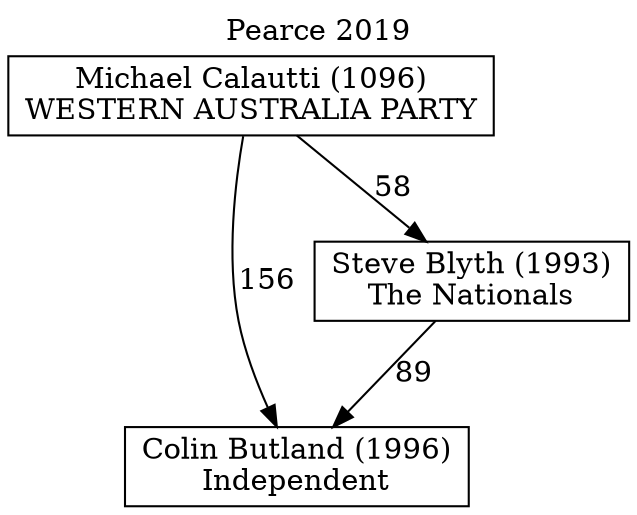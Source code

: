 // House preference flow
digraph "Colin Butland (1996)_Pearce_2019" {
	graph [label="Pearce 2019" labelloc=t mclimit=10]
	node [shape=box]
	"Colin Butland (1996)" [label="Colin Butland (1996)
Independent"]
	"Steve Blyth (1993)" [label="Steve Blyth (1993)
The Nationals"]
	"Michael Calautti (1096)" [label="Michael Calautti (1096)
WESTERN AUSTRALIA PARTY"]
	"Steve Blyth (1993)" -> "Colin Butland (1996)" [label=89]
	"Michael Calautti (1096)" -> "Steve Blyth (1993)" [label=58]
	"Michael Calautti (1096)" -> "Colin Butland (1996)" [label=156]
}
